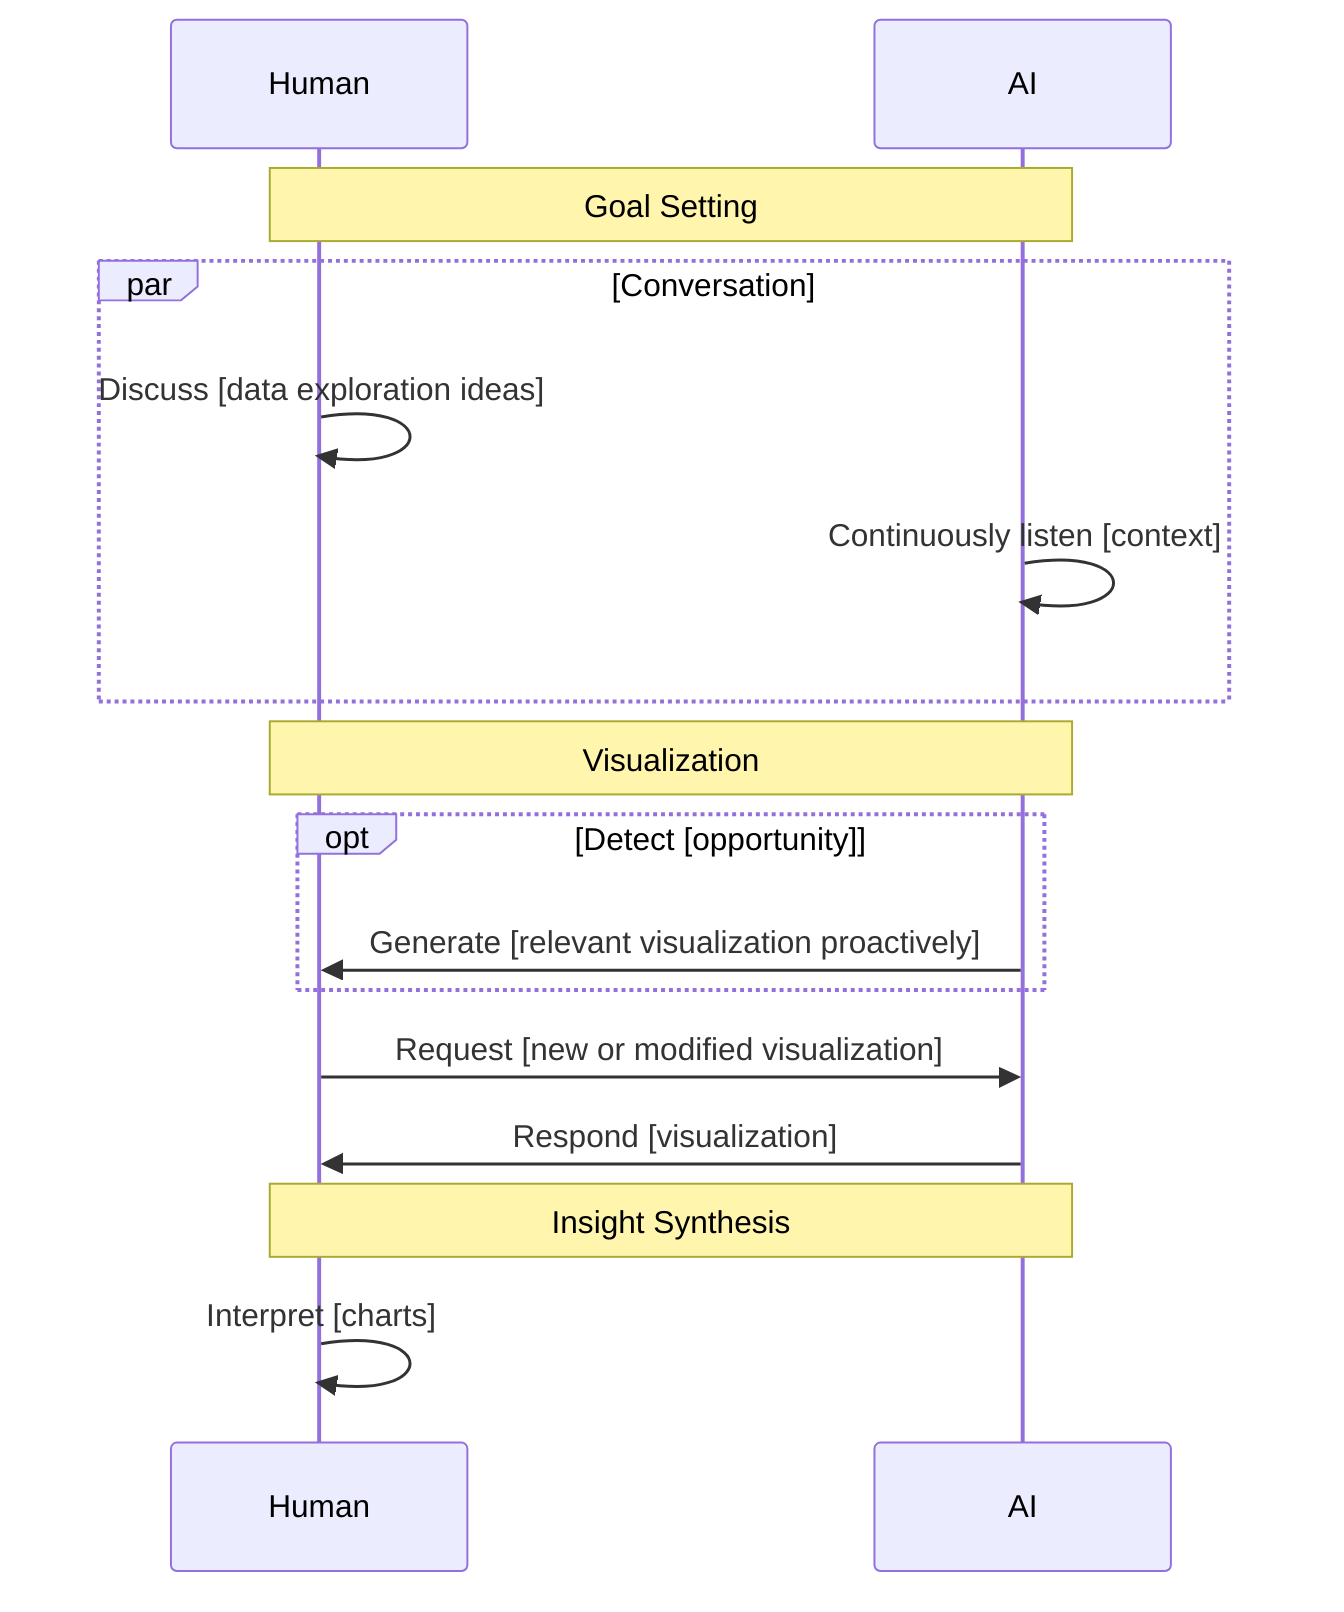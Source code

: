 sequenceDiagram
    participant H as Human
    participant A as AI

    note over H,A: Goal Setting
    par Conversation
        H ->> H: Discuss [data exploration ideas]
        A ->> A: Continuously listen [context]
    end

    note over H,A: Visualization
    opt Detect [opportunity]
        A ->> H: Generate [relevant visualization proactively]
    end
    H ->> A: Request [new or modified visualization]
    A ->> H: Respond [visualization]

    note over H,A: Insight Synthesis
    H ->> H: Interpret [charts]